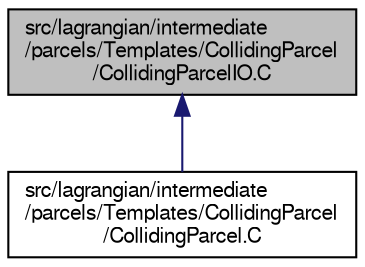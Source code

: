 digraph "src/lagrangian/intermediate/parcels/Templates/CollidingParcel/CollidingParcelIO.C"
{
  bgcolor="transparent";
  edge [fontname="FreeSans",fontsize="10",labelfontname="FreeSans",labelfontsize="10"];
  node [fontname="FreeSans",fontsize="10",shape=record];
  Node305 [label="src/lagrangian/intermediate\l/parcels/Templates/CollidingParcel\l/CollidingParcelIO.C",height=0.2,width=0.4,color="black", fillcolor="grey75", style="filled", fontcolor="black"];
  Node305 -> Node306 [dir="back",color="midnightblue",fontsize="10",style="solid",fontname="FreeSans"];
  Node306 [label="src/lagrangian/intermediate\l/parcels/Templates/CollidingParcel\l/CollidingParcel.C",height=0.2,width=0.4,color="black",URL="$a05393.html"];
}
